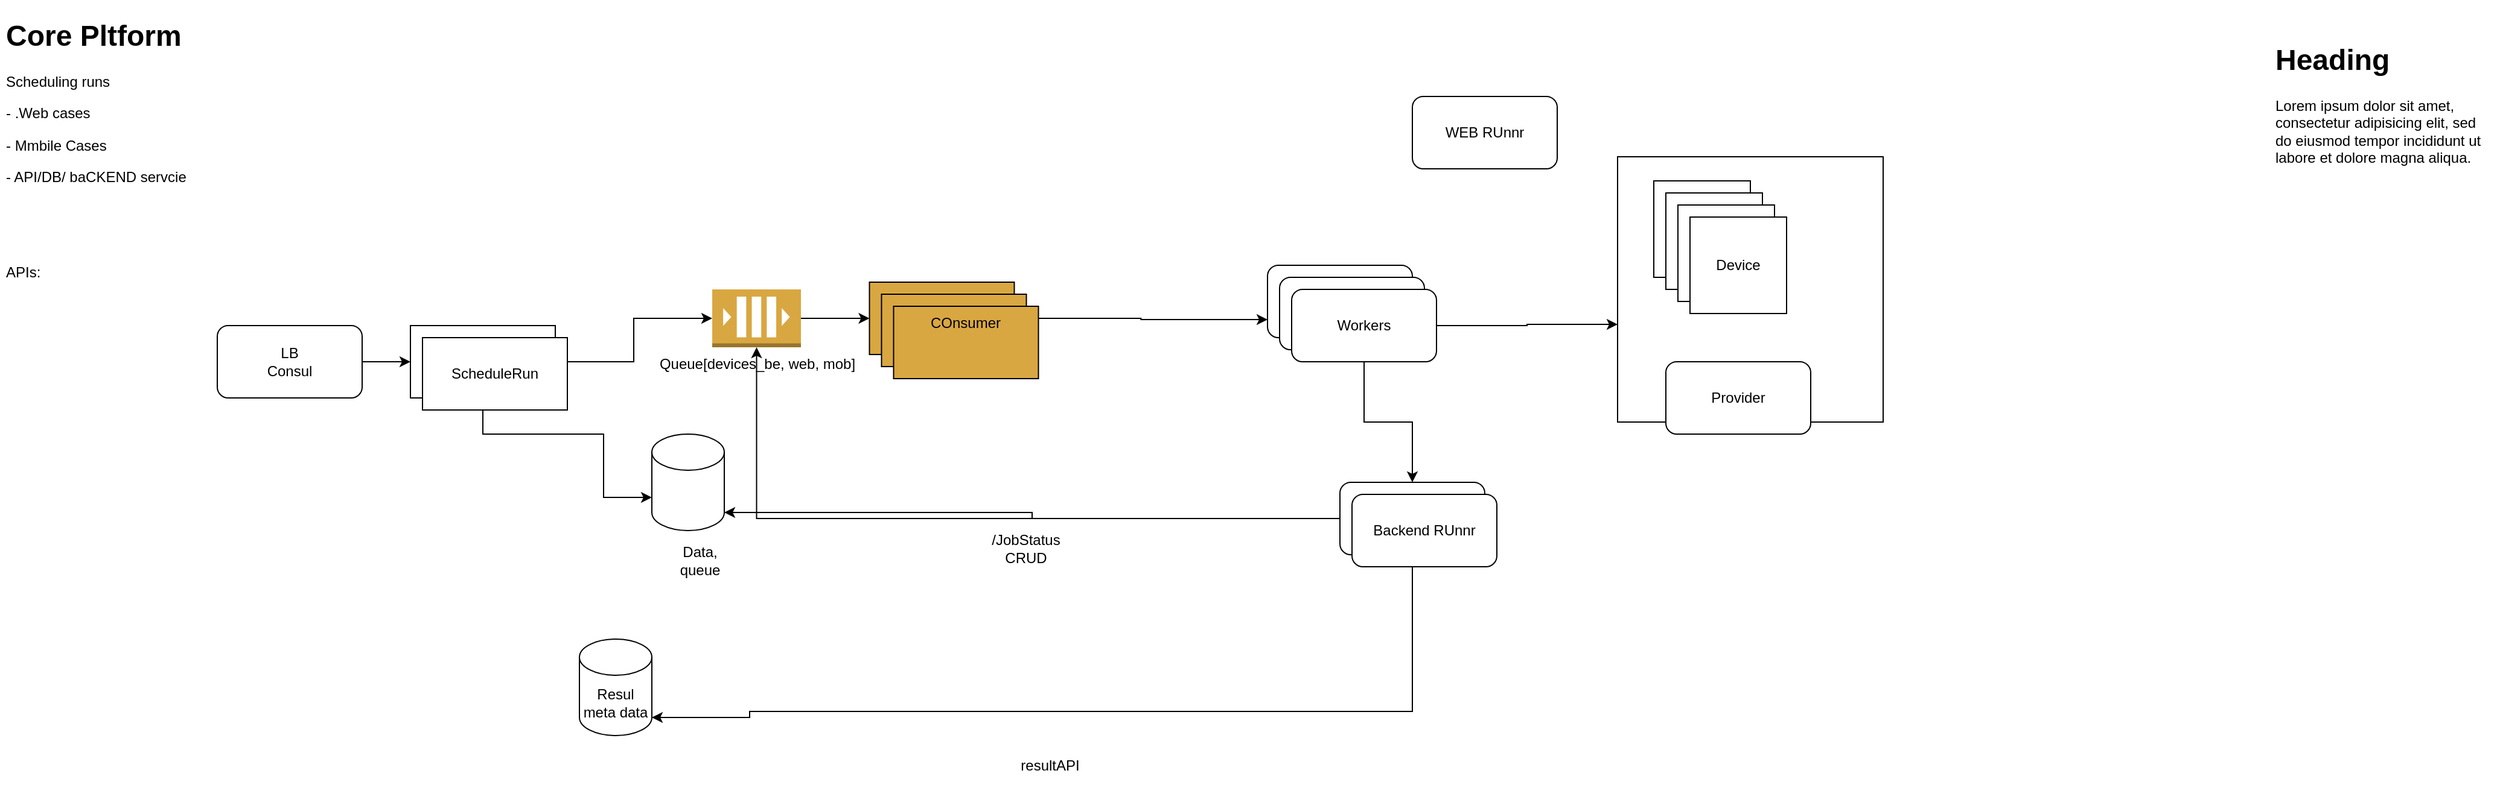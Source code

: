 <mxfile version="23.1.2" type="device">
  <diagram name="Page-1" id="uFKUKIhPwPbZymjLv2Vu">
    <mxGraphModel dx="1800" dy="1142" grid="1" gridSize="10" guides="1" tooltips="1" connect="1" arrows="1" fold="1" page="1" pageScale="1" pageWidth="850" pageHeight="1100" math="0" shadow="0">
      <root>
        <mxCell id="0" />
        <mxCell id="1" parent="0" />
        <mxCell id="yMHirSctG-WVlF1fg_Ha-1" value="&lt;h1&gt;Core Pltform&lt;br&gt;&lt;/h1&gt;&lt;p&gt;Scheduling runs&lt;/p&gt;&lt;p&gt;- .Web cases&lt;/p&gt;&lt;p&gt;- Mmbile Cases&lt;/p&gt;&lt;p&gt;- API/DB/ baCKEND servcie&lt;/p&gt;&lt;p&gt;&lt;br&gt;&lt;/p&gt;&lt;p&gt;&lt;br&gt;&lt;/p&gt;&lt;p&gt;APIs:&lt;/p&gt;&lt;p&gt;scheduleRun {type, run details, repo}&lt;br&gt;&lt;/p&gt;" style="text;html=1;strokeColor=none;fillColor=none;spacing=5;spacingTop=-20;whiteSpace=wrap;overflow=hidden;rounded=0;" vertex="1" parent="1">
          <mxGeometry x="70" y="60" width="190" height="230" as="geometry" />
        </mxCell>
        <mxCell id="yMHirSctG-WVlF1fg_Ha-24" style="edgeStyle=orthogonalEdgeStyle;rounded=0;orthogonalLoop=1;jettySize=auto;html=1;" edge="1" parent="1" source="yMHirSctG-WVlF1fg_Ha-2" target="yMHirSctG-WVlF1fg_Ha-8">
          <mxGeometry relative="1" as="geometry" />
        </mxCell>
        <mxCell id="yMHirSctG-WVlF1fg_Ha-2" value="ScheduleRun" style="rounded=0;whiteSpace=wrap;html=1;" vertex="1" parent="1">
          <mxGeometry x="410" y="320" width="120" height="60" as="geometry" />
        </mxCell>
        <mxCell id="yMHirSctG-WVlF1fg_Ha-4" style="edgeStyle=orthogonalEdgeStyle;rounded=0;orthogonalLoop=1;jettySize=auto;html=1;entryX=0;entryY=0.5;entryDx=0;entryDy=0;" edge="1" parent="1" source="yMHirSctG-WVlF1fg_Ha-3" target="yMHirSctG-WVlF1fg_Ha-2">
          <mxGeometry relative="1" as="geometry" />
        </mxCell>
        <mxCell id="yMHirSctG-WVlF1fg_Ha-3" value="&lt;div&gt;LB&lt;/div&gt;&lt;div&gt;Consul&lt;br&gt;&lt;/div&gt;" style="rounded=1;whiteSpace=wrap;html=1;" vertex="1" parent="1">
          <mxGeometry x="250" y="320" width="120" height="60" as="geometry" />
        </mxCell>
        <mxCell id="yMHirSctG-WVlF1fg_Ha-5" value="" style="shape=cylinder3;whiteSpace=wrap;html=1;boundedLbl=1;backgroundOutline=1;size=15;" vertex="1" parent="1">
          <mxGeometry x="610" y="410" width="60" height="80" as="geometry" />
        </mxCell>
        <mxCell id="yMHirSctG-WVlF1fg_Ha-6" style="edgeStyle=orthogonalEdgeStyle;rounded=0;orthogonalLoop=1;jettySize=auto;html=1;entryX=0;entryY=0;entryDx=0;entryDy=52.5;entryPerimeter=0;" edge="1" parent="1" source="yMHirSctG-WVlF1fg_Ha-2" target="yMHirSctG-WVlF1fg_Ha-5">
          <mxGeometry relative="1" as="geometry">
            <Array as="points">
              <mxPoint x="470" y="410" />
              <mxPoint x="570" y="410" />
              <mxPoint x="570" y="463" />
            </Array>
          </mxGeometry>
        </mxCell>
        <mxCell id="yMHirSctG-WVlF1fg_Ha-7" value="Data, queue" style="text;html=1;strokeColor=none;fillColor=none;align=center;verticalAlign=middle;whiteSpace=wrap;rounded=0;" vertex="1" parent="1">
          <mxGeometry x="620" y="500" width="60" height="30" as="geometry" />
        </mxCell>
        <mxCell id="yMHirSctG-WVlF1fg_Ha-10" value="" style="edgeStyle=orthogonalEdgeStyle;rounded=0;orthogonalLoop=1;jettySize=auto;html=1;" edge="1" parent="1" source="yMHirSctG-WVlF1fg_Ha-8" target="yMHirSctG-WVlF1fg_Ha-9">
          <mxGeometry relative="1" as="geometry" />
        </mxCell>
        <mxCell id="yMHirSctG-WVlF1fg_Ha-8" value="Queue[devices_be, web, mob]" style="outlineConnect=0;dashed=0;verticalLabelPosition=bottom;verticalAlign=top;align=center;html=1;shape=mxgraph.aws3.queue;fillColor=#D9A741;gradientColor=none;" vertex="1" parent="1">
          <mxGeometry x="660" y="290" width="73.5" height="48" as="geometry" />
        </mxCell>
        <mxCell id="yMHirSctG-WVlF1fg_Ha-11" style="edgeStyle=orthogonalEdgeStyle;rounded=0;orthogonalLoop=1;jettySize=auto;html=1;entryX=0;entryY=0.75;entryDx=0;entryDy=0;" edge="1" parent="1" source="yMHirSctG-WVlF1fg_Ha-9" target="yMHirSctG-WVlF1fg_Ha-12">
          <mxGeometry relative="1" as="geometry">
            <mxPoint x="1090" y="314" as="targetPoint" />
          </mxGeometry>
        </mxCell>
        <mxCell id="yMHirSctG-WVlF1fg_Ha-9" value="COnsumer" style="whiteSpace=wrap;html=1;verticalAlign=top;fillColor=#D9A741;dashed=0;gradientColor=none;" vertex="1" parent="1">
          <mxGeometry x="790.25" y="284" width="120" height="60" as="geometry" />
        </mxCell>
        <mxCell id="yMHirSctG-WVlF1fg_Ha-12" value="Workers" style="rounded=1;whiteSpace=wrap;html=1;" vertex="1" parent="1">
          <mxGeometry x="1120" y="270" width="120" height="60" as="geometry" />
        </mxCell>
        <mxCell id="yMHirSctG-WVlF1fg_Ha-13" value="Workers" style="rounded=1;whiteSpace=wrap;html=1;" vertex="1" parent="1">
          <mxGeometry x="1130" y="280" width="120" height="60" as="geometry" />
        </mxCell>
        <mxCell id="yMHirSctG-WVlF1fg_Ha-23" style="edgeStyle=orthogonalEdgeStyle;rounded=0;orthogonalLoop=1;jettySize=auto;html=1;entryX=0.5;entryY=0;entryDx=0;entryDy=0;" edge="1" parent="1" source="yMHirSctG-WVlF1fg_Ha-14" target="yMHirSctG-WVlF1fg_Ha-22">
          <mxGeometry relative="1" as="geometry" />
        </mxCell>
        <mxCell id="yMHirSctG-WVlF1fg_Ha-14" value="Workers" style="rounded=1;whiteSpace=wrap;html=1;" vertex="1" parent="1">
          <mxGeometry x="1140" y="290" width="120" height="60" as="geometry" />
        </mxCell>
        <mxCell id="yMHirSctG-WVlF1fg_Ha-15" value="" style="whiteSpace=wrap;html=1;aspect=fixed;" vertex="1" parent="1">
          <mxGeometry x="1410" y="180" width="220" height="220" as="geometry" />
        </mxCell>
        <mxCell id="yMHirSctG-WVlF1fg_Ha-16" value="" style="whiteSpace=wrap;html=1;aspect=fixed;" vertex="1" parent="1">
          <mxGeometry x="1440" y="200" width="80" height="80" as="geometry" />
        </mxCell>
        <mxCell id="yMHirSctG-WVlF1fg_Ha-17" value="" style="whiteSpace=wrap;html=1;aspect=fixed;" vertex="1" parent="1">
          <mxGeometry x="1450" y="210" width="80" height="80" as="geometry" />
        </mxCell>
        <mxCell id="yMHirSctG-WVlF1fg_Ha-18" value="" style="whiteSpace=wrap;html=1;aspect=fixed;" vertex="1" parent="1">
          <mxGeometry x="1460" y="220" width="80" height="80" as="geometry" />
        </mxCell>
        <mxCell id="yMHirSctG-WVlF1fg_Ha-19" value="Device" style="whiteSpace=wrap;html=1;aspect=fixed;" vertex="1" parent="1">
          <mxGeometry x="1470" y="230" width="80" height="80" as="geometry" />
        </mxCell>
        <mxCell id="yMHirSctG-WVlF1fg_Ha-20" value="Provider" style="rounded=1;whiteSpace=wrap;html=1;" vertex="1" parent="1">
          <mxGeometry x="1450" y="350" width="120" height="60" as="geometry" />
        </mxCell>
        <mxCell id="yMHirSctG-WVlF1fg_Ha-21" style="edgeStyle=orthogonalEdgeStyle;rounded=0;orthogonalLoop=1;jettySize=auto;html=1;entryX=0;entryY=0.632;entryDx=0;entryDy=0;entryPerimeter=0;" edge="1" parent="1" source="yMHirSctG-WVlF1fg_Ha-14" target="yMHirSctG-WVlF1fg_Ha-15">
          <mxGeometry relative="1" as="geometry" />
        </mxCell>
        <mxCell id="yMHirSctG-WVlF1fg_Ha-25" style="edgeStyle=orthogonalEdgeStyle;rounded=0;orthogonalLoop=1;jettySize=auto;html=1;entryX=1;entryY=1;entryDx=0;entryDy=-15;entryPerimeter=0;" edge="1" parent="1" source="yMHirSctG-WVlF1fg_Ha-22" target="yMHirSctG-WVlF1fg_Ha-27">
          <mxGeometry relative="1" as="geometry">
            <mxPoint x="650" y="640" as="targetPoint" />
            <Array as="points">
              <mxPoint x="1240" y="640" />
              <mxPoint x="691" y="640" />
              <mxPoint x="691" y="645" />
            </Array>
          </mxGeometry>
        </mxCell>
        <mxCell id="yMHirSctG-WVlF1fg_Ha-36" style="edgeStyle=orthogonalEdgeStyle;rounded=0;orthogonalLoop=1;jettySize=auto;html=1;" edge="1" parent="1" source="yMHirSctG-WVlF1fg_Ha-22" target="yMHirSctG-WVlF1fg_Ha-8">
          <mxGeometry relative="1" as="geometry" />
        </mxCell>
        <mxCell id="yMHirSctG-WVlF1fg_Ha-22" value="Backend RUnnr" style="rounded=1;whiteSpace=wrap;html=1;" vertex="1" parent="1">
          <mxGeometry x="1180" y="450" width="120" height="60" as="geometry" />
        </mxCell>
        <mxCell id="yMHirSctG-WVlF1fg_Ha-27" value="Resul meta data" style="shape=cylinder3;whiteSpace=wrap;html=1;boundedLbl=1;backgroundOutline=1;size=15;" vertex="1" parent="1">
          <mxGeometry x="550" y="580" width="60" height="80" as="geometry" />
        </mxCell>
        <mxCell id="yMHirSctG-WVlF1fg_Ha-28" value="resultAPI" style="text;html=1;strokeColor=none;fillColor=none;align=center;verticalAlign=middle;whiteSpace=wrap;rounded=0;" vertex="1" parent="1">
          <mxGeometry x="910" y="670" width="60" height="30" as="geometry" />
        </mxCell>
        <mxCell id="yMHirSctG-WVlF1fg_Ha-29" style="edgeStyle=orthogonalEdgeStyle;rounded=0;orthogonalLoop=1;jettySize=auto;html=1;entryX=1;entryY=1;entryDx=0;entryDy=-15;entryPerimeter=0;" edge="1" parent="1" source="yMHirSctG-WVlF1fg_Ha-22" target="yMHirSctG-WVlF1fg_Ha-5">
          <mxGeometry relative="1" as="geometry" />
        </mxCell>
        <mxCell id="yMHirSctG-WVlF1fg_Ha-30" value="&lt;div&gt;/JobStatus&lt;/div&gt;&lt;div&gt;CRUD&lt;br&gt;&lt;/div&gt;" style="text;html=1;strokeColor=none;fillColor=none;align=center;verticalAlign=middle;whiteSpace=wrap;rounded=0;" vertex="1" parent="1">
          <mxGeometry x="890" y="490" width="60" height="30" as="geometry" />
        </mxCell>
        <mxCell id="yMHirSctG-WVlF1fg_Ha-31" value="COnsumer" style="whiteSpace=wrap;html=1;verticalAlign=top;fillColor=#D9A741;dashed=0;gradientColor=none;" vertex="1" parent="1">
          <mxGeometry x="800.25" y="294" width="120" height="60" as="geometry" />
        </mxCell>
        <mxCell id="yMHirSctG-WVlF1fg_Ha-32" value="COnsumer" style="whiteSpace=wrap;html=1;verticalAlign=top;fillColor=#D9A741;dashed=0;gradientColor=none;" vertex="1" parent="1">
          <mxGeometry x="810.25" y="304" width="120" height="60" as="geometry" />
        </mxCell>
        <mxCell id="yMHirSctG-WVlF1fg_Ha-33" value="Backend RUnnr" style="rounded=1;whiteSpace=wrap;html=1;" vertex="1" parent="1">
          <mxGeometry x="1190" y="460" width="120" height="60" as="geometry" />
        </mxCell>
        <mxCell id="yMHirSctG-WVlF1fg_Ha-34" value="WEB RUnnr" style="rounded=1;whiteSpace=wrap;html=1;" vertex="1" parent="1">
          <mxGeometry x="1240" y="130" width="120" height="60" as="geometry" />
        </mxCell>
        <mxCell id="yMHirSctG-WVlF1fg_Ha-37" value="ScheduleRun" style="rounded=0;whiteSpace=wrap;html=1;" vertex="1" parent="1">
          <mxGeometry x="420" y="330" width="120" height="60" as="geometry" />
        </mxCell>
        <mxCell id="yMHirSctG-WVlF1fg_Ha-38" value="&lt;h1&gt;Heading&lt;/h1&gt;&lt;p&gt;Lorem ipsum dolor sit amet, consectetur adipisicing elit, sed do eiusmod tempor incididunt ut labore et dolore magna aliqua.&lt;/p&gt;" style="text;html=1;strokeColor=none;fillColor=none;spacing=5;spacingTop=-20;whiteSpace=wrap;overflow=hidden;rounded=0;" vertex="1" parent="1">
          <mxGeometry x="1950" y="80" width="190" height="610" as="geometry" />
        </mxCell>
      </root>
    </mxGraphModel>
  </diagram>
</mxfile>
